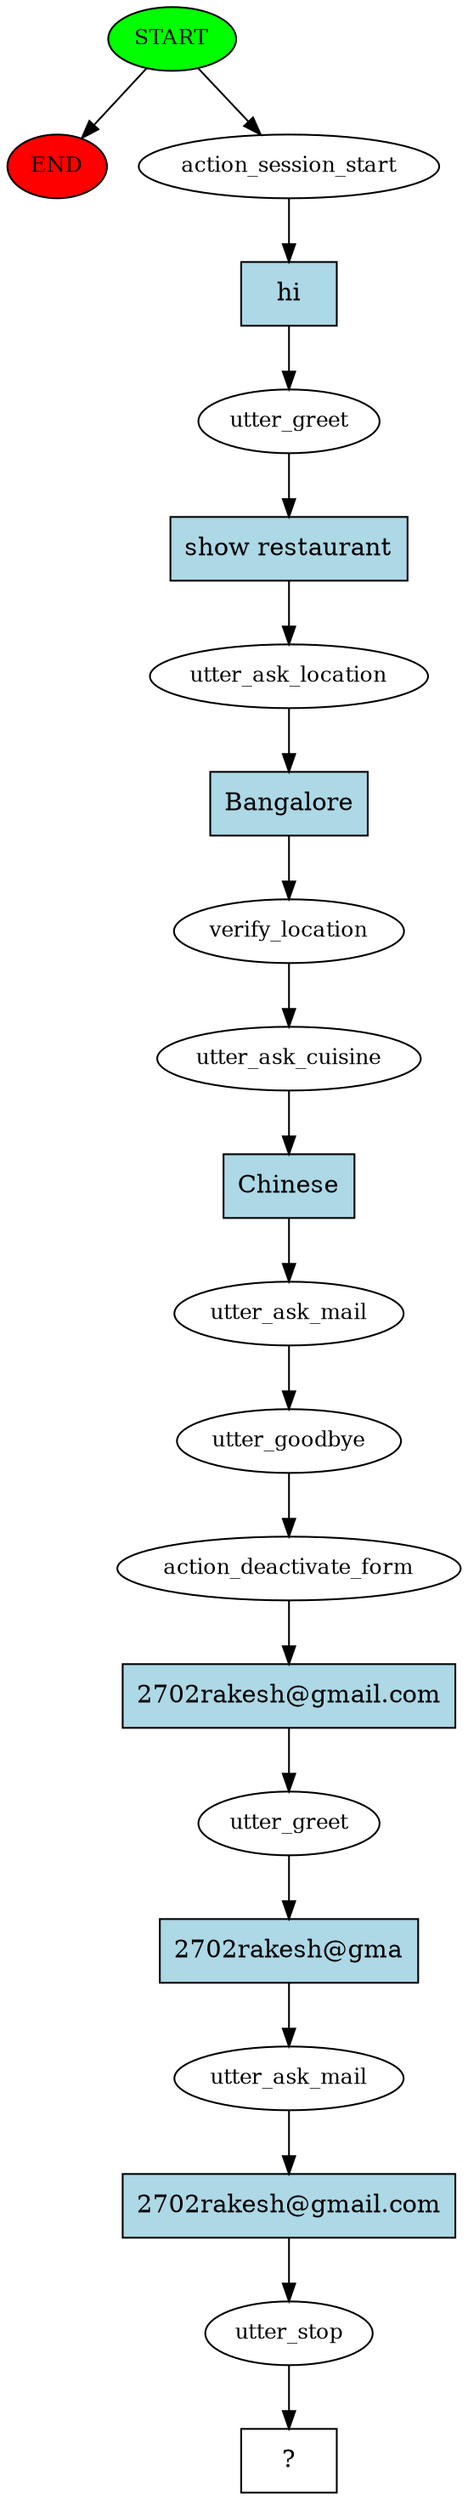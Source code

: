 digraph  {
0 [class="start active", fillcolor=green, fontsize=12, label=START, style=filled];
"-1" [class=end, fillcolor=red, fontsize=12, label=END, style=filled];
1 [class=active, fontsize=12, label=action_session_start];
2 [class=active, fontsize=12, label=utter_greet];
3 [class=active, fontsize=12, label=utter_ask_location];
4 [class=active, fontsize=12, label=verify_location];
5 [class=active, fontsize=12, label=utter_ask_cuisine];
6 [class=active, fontsize=12, label=utter_ask_mail];
7 [class=active, fontsize=12, label=utter_goodbye];
8 [class=active, fontsize=12, label=action_deactivate_form];
9 [class=active, fontsize=12, label=utter_greet];
10 [class=active, fontsize=12, label=utter_ask_mail];
11 [class=active, fontsize=12, label=utter_stop];
12 [class="intent dashed active", label="  ?  ", shape=rect];
13 [class="intent active", fillcolor=lightblue, label=hi, shape=rect, style=filled];
14 [class="intent active", fillcolor=lightblue, label="show restaurant", shape=rect, style=filled];
15 [class="intent active", fillcolor=lightblue, label=Bangalore, shape=rect, style=filled];
16 [class="intent active", fillcolor=lightblue, label=Chinese, shape=rect, style=filled];
17 [class="intent active", fillcolor=lightblue, label="2702rakesh@gmail.com", shape=rect, style=filled];
18 [class="intent active", fillcolor=lightblue, label="2702rakesh@gma", shape=rect, style=filled];
19 [class="intent active", fillcolor=lightblue, label="2702rakesh@gmail.com", shape=rect, style=filled];
0 -> "-1"  [class="", key=NONE, label=""];
0 -> 1  [class=active, key=NONE, label=""];
1 -> 13  [class=active, key=0];
2 -> 14  [class=active, key=0];
3 -> 15  [class=active, key=0];
4 -> 5  [class=active, key=NONE, label=""];
5 -> 16  [class=active, key=0];
6 -> 7  [class=active, key=NONE, label=""];
7 -> 8  [class=active, key=NONE, label=""];
8 -> 17  [class=active, key=0];
9 -> 18  [class=active, key=0];
10 -> 19  [class=active, key=0];
11 -> 12  [class=active, key=NONE, label=""];
13 -> 2  [class=active, key=0];
14 -> 3  [class=active, key=0];
15 -> 4  [class=active, key=0];
16 -> 6  [class=active, key=0];
17 -> 9  [class=active, key=0];
18 -> 10  [class=active, key=0];
19 -> 11  [class=active, key=0];
}
